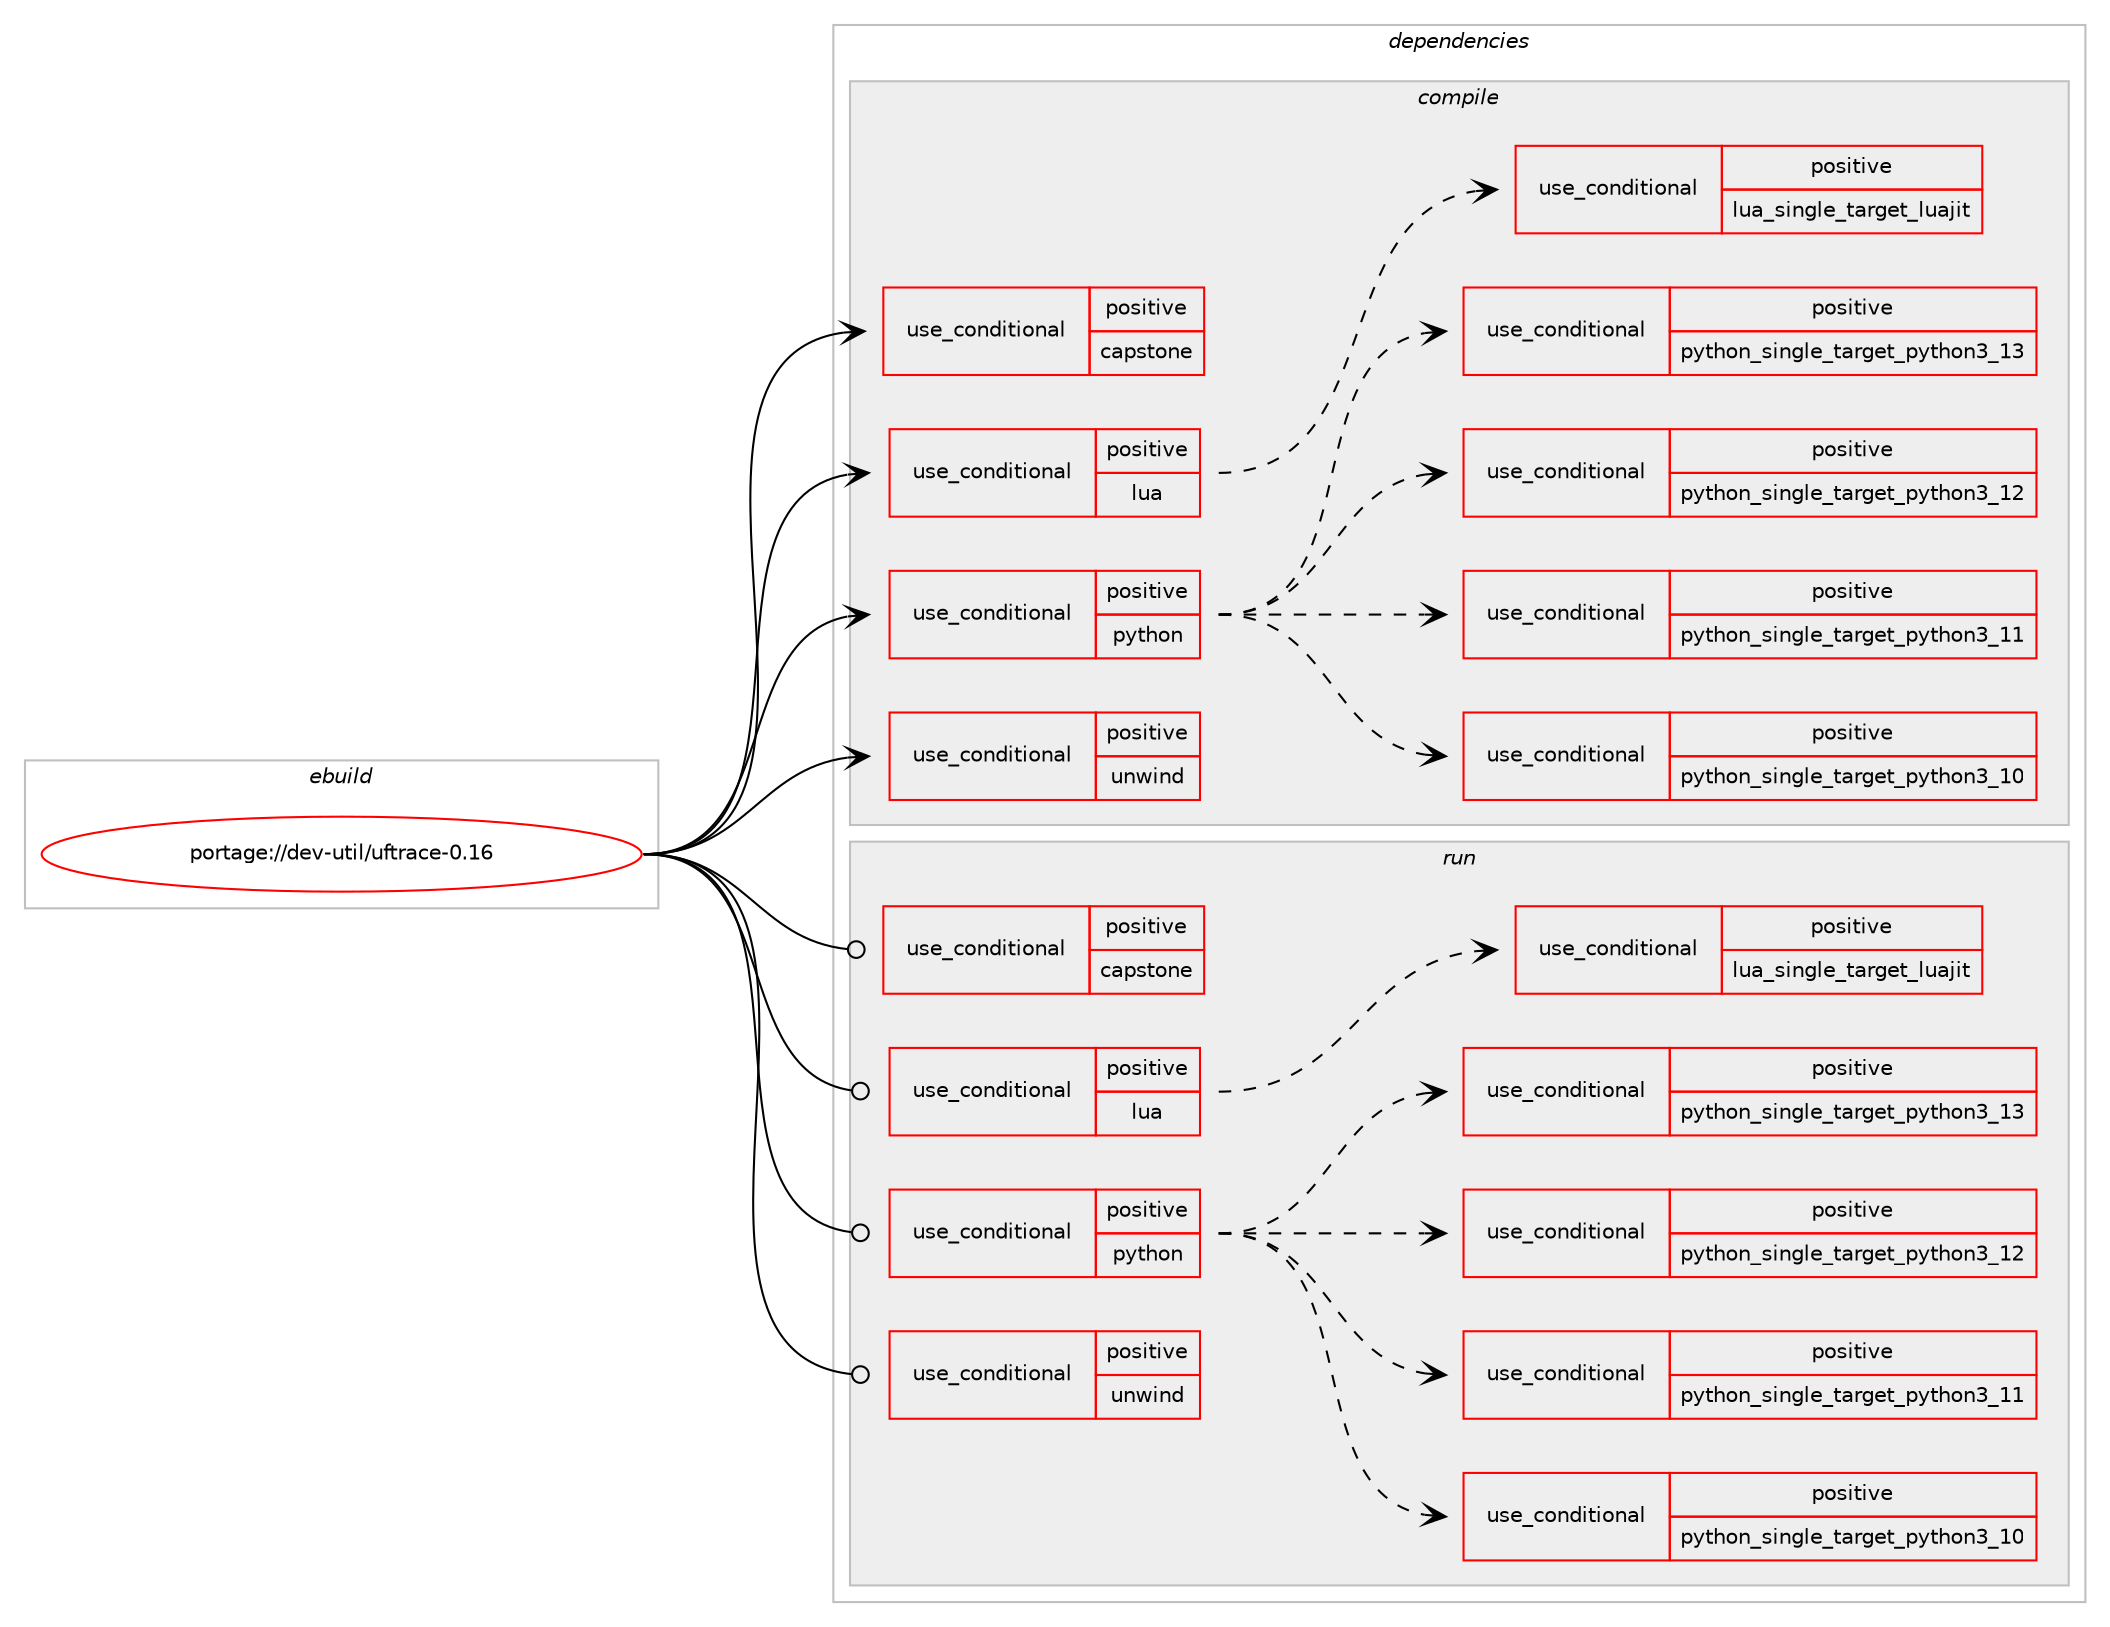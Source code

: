 digraph prolog {

# *************
# Graph options
# *************

newrank=true;
concentrate=true;
compound=true;
graph [rankdir=LR,fontname=Helvetica,fontsize=10,ranksep=1.5];#, ranksep=2.5, nodesep=0.2];
edge  [arrowhead=vee];
node  [fontname=Helvetica,fontsize=10];

# **********
# The ebuild
# **********

subgraph cluster_leftcol {
color=gray;
rank=same;
label=<<i>ebuild</i>>;
id [label="portage://dev-util/uftrace-0.16", color=red, width=4, href="../dev-util/uftrace-0.16.svg"];
}

# ****************
# The dependencies
# ****************

subgraph cluster_midcol {
color=gray;
label=<<i>dependencies</i>>;
subgraph cluster_compile {
fillcolor="#eeeeee";
style=filled;
label=<<i>compile</i>>;
subgraph cond60400 {
dependency112213 [label=<<TABLE BORDER="0" CELLBORDER="1" CELLSPACING="0" CELLPADDING="4"><TR><TD ROWSPAN="3" CELLPADDING="10">use_conditional</TD></TR><TR><TD>positive</TD></TR><TR><TD>capstone</TD></TR></TABLE>>, shape=none, color=red];
# *** BEGIN UNKNOWN DEPENDENCY TYPE (TODO) ***
# dependency112213 -> package_dependency(portage://dev-util/uftrace-0.16,install,no,dev-libs,capstone,none,[,,],[slot(0),equal],[])
# *** END UNKNOWN DEPENDENCY TYPE (TODO) ***

}
id:e -> dependency112213:w [weight=20,style="solid",arrowhead="vee"];
subgraph cond60401 {
dependency112214 [label=<<TABLE BORDER="0" CELLBORDER="1" CELLSPACING="0" CELLPADDING="4"><TR><TD ROWSPAN="3" CELLPADDING="10">use_conditional</TD></TR><TR><TD>positive</TD></TR><TR><TD>lua</TD></TR></TABLE>>, shape=none, color=red];
subgraph cond60402 {
dependency112215 [label=<<TABLE BORDER="0" CELLBORDER="1" CELLSPACING="0" CELLPADDING="4"><TR><TD ROWSPAN="3" CELLPADDING="10">use_conditional</TD></TR><TR><TD>positive</TD></TR><TR><TD>lua_single_target_luajit</TD></TR></TABLE>>, shape=none, color=red];
# *** BEGIN UNKNOWN DEPENDENCY TYPE (TODO) ***
# dependency112215 -> package_dependency(portage://dev-util/uftrace-0.16,install,no,dev-lang,luajit,none,[,,],any_same_slot,[])
# *** END UNKNOWN DEPENDENCY TYPE (TODO) ***

}
dependency112214:e -> dependency112215:w [weight=20,style="dashed",arrowhead="vee"];
}
id:e -> dependency112214:w [weight=20,style="solid",arrowhead="vee"];
subgraph cond60403 {
dependency112216 [label=<<TABLE BORDER="0" CELLBORDER="1" CELLSPACING="0" CELLPADDING="4"><TR><TD ROWSPAN="3" CELLPADDING="10">use_conditional</TD></TR><TR><TD>positive</TD></TR><TR><TD>python</TD></TR></TABLE>>, shape=none, color=red];
subgraph cond60404 {
dependency112217 [label=<<TABLE BORDER="0" CELLBORDER="1" CELLSPACING="0" CELLPADDING="4"><TR><TD ROWSPAN="3" CELLPADDING="10">use_conditional</TD></TR><TR><TD>positive</TD></TR><TR><TD>python_single_target_python3_10</TD></TR></TABLE>>, shape=none, color=red];
# *** BEGIN UNKNOWN DEPENDENCY TYPE (TODO) ***
# dependency112217 -> package_dependency(portage://dev-util/uftrace-0.16,install,no,dev-lang,python,none,[,,],[slot(3.10)],[])
# *** END UNKNOWN DEPENDENCY TYPE (TODO) ***

}
dependency112216:e -> dependency112217:w [weight=20,style="dashed",arrowhead="vee"];
subgraph cond60405 {
dependency112218 [label=<<TABLE BORDER="0" CELLBORDER="1" CELLSPACING="0" CELLPADDING="4"><TR><TD ROWSPAN="3" CELLPADDING="10">use_conditional</TD></TR><TR><TD>positive</TD></TR><TR><TD>python_single_target_python3_11</TD></TR></TABLE>>, shape=none, color=red];
# *** BEGIN UNKNOWN DEPENDENCY TYPE (TODO) ***
# dependency112218 -> package_dependency(portage://dev-util/uftrace-0.16,install,no,dev-lang,python,none,[,,],[slot(3.11)],[])
# *** END UNKNOWN DEPENDENCY TYPE (TODO) ***

}
dependency112216:e -> dependency112218:w [weight=20,style="dashed",arrowhead="vee"];
subgraph cond60406 {
dependency112219 [label=<<TABLE BORDER="0" CELLBORDER="1" CELLSPACING="0" CELLPADDING="4"><TR><TD ROWSPAN="3" CELLPADDING="10">use_conditional</TD></TR><TR><TD>positive</TD></TR><TR><TD>python_single_target_python3_12</TD></TR></TABLE>>, shape=none, color=red];
# *** BEGIN UNKNOWN DEPENDENCY TYPE (TODO) ***
# dependency112219 -> package_dependency(portage://dev-util/uftrace-0.16,install,no,dev-lang,python,none,[,,],[slot(3.12)],[])
# *** END UNKNOWN DEPENDENCY TYPE (TODO) ***

}
dependency112216:e -> dependency112219:w [weight=20,style="dashed",arrowhead="vee"];
subgraph cond60407 {
dependency112220 [label=<<TABLE BORDER="0" CELLBORDER="1" CELLSPACING="0" CELLPADDING="4"><TR><TD ROWSPAN="3" CELLPADDING="10">use_conditional</TD></TR><TR><TD>positive</TD></TR><TR><TD>python_single_target_python3_13</TD></TR></TABLE>>, shape=none, color=red];
# *** BEGIN UNKNOWN DEPENDENCY TYPE (TODO) ***
# dependency112220 -> package_dependency(portage://dev-util/uftrace-0.16,install,no,dev-lang,python,none,[,,],[slot(3.13)],[])
# *** END UNKNOWN DEPENDENCY TYPE (TODO) ***

}
dependency112216:e -> dependency112220:w [weight=20,style="dashed",arrowhead="vee"];
}
id:e -> dependency112216:w [weight=20,style="solid",arrowhead="vee"];
subgraph cond60408 {
dependency112221 [label=<<TABLE BORDER="0" CELLBORDER="1" CELLSPACING="0" CELLPADDING="4"><TR><TD ROWSPAN="3" CELLPADDING="10">use_conditional</TD></TR><TR><TD>positive</TD></TR><TR><TD>unwind</TD></TR></TABLE>>, shape=none, color=red];
# *** BEGIN UNKNOWN DEPENDENCY TYPE (TODO) ***
# dependency112221 -> package_dependency(portage://dev-util/uftrace-0.16,install,no,sys-libs,libunwind,none,[,,],any_same_slot,[])
# *** END UNKNOWN DEPENDENCY TYPE (TODO) ***

}
id:e -> dependency112221:w [weight=20,style="solid",arrowhead="vee"];
# *** BEGIN UNKNOWN DEPENDENCY TYPE (TODO) ***
# id -> package_dependency(portage://dev-util/uftrace-0.16,install,no,sys-libs,ncurses,none,[,,],any_same_slot,[])
# *** END UNKNOWN DEPENDENCY TYPE (TODO) ***

# *** BEGIN UNKNOWN DEPENDENCY TYPE (TODO) ***
# id -> package_dependency(portage://dev-util/uftrace-0.16,install,no,virtual,libelf,none,[,,],any_same_slot,[])
# *** END UNKNOWN DEPENDENCY TYPE (TODO) ***

}
subgraph cluster_compileandrun {
fillcolor="#eeeeee";
style=filled;
label=<<i>compile and run</i>>;
}
subgraph cluster_run {
fillcolor="#eeeeee";
style=filled;
label=<<i>run</i>>;
subgraph cond60409 {
dependency112222 [label=<<TABLE BORDER="0" CELLBORDER="1" CELLSPACING="0" CELLPADDING="4"><TR><TD ROWSPAN="3" CELLPADDING="10">use_conditional</TD></TR><TR><TD>positive</TD></TR><TR><TD>capstone</TD></TR></TABLE>>, shape=none, color=red];
# *** BEGIN UNKNOWN DEPENDENCY TYPE (TODO) ***
# dependency112222 -> package_dependency(portage://dev-util/uftrace-0.16,run,no,dev-libs,capstone,none,[,,],[slot(0),equal],[])
# *** END UNKNOWN DEPENDENCY TYPE (TODO) ***

}
id:e -> dependency112222:w [weight=20,style="solid",arrowhead="odot"];
subgraph cond60410 {
dependency112223 [label=<<TABLE BORDER="0" CELLBORDER="1" CELLSPACING="0" CELLPADDING="4"><TR><TD ROWSPAN="3" CELLPADDING="10">use_conditional</TD></TR><TR><TD>positive</TD></TR><TR><TD>lua</TD></TR></TABLE>>, shape=none, color=red];
subgraph cond60411 {
dependency112224 [label=<<TABLE BORDER="0" CELLBORDER="1" CELLSPACING="0" CELLPADDING="4"><TR><TD ROWSPAN="3" CELLPADDING="10">use_conditional</TD></TR><TR><TD>positive</TD></TR><TR><TD>lua_single_target_luajit</TD></TR></TABLE>>, shape=none, color=red];
# *** BEGIN UNKNOWN DEPENDENCY TYPE (TODO) ***
# dependency112224 -> package_dependency(portage://dev-util/uftrace-0.16,run,no,dev-lang,luajit,none,[,,],any_same_slot,[])
# *** END UNKNOWN DEPENDENCY TYPE (TODO) ***

}
dependency112223:e -> dependency112224:w [weight=20,style="dashed",arrowhead="vee"];
}
id:e -> dependency112223:w [weight=20,style="solid",arrowhead="odot"];
subgraph cond60412 {
dependency112225 [label=<<TABLE BORDER="0" CELLBORDER="1" CELLSPACING="0" CELLPADDING="4"><TR><TD ROWSPAN="3" CELLPADDING="10">use_conditional</TD></TR><TR><TD>positive</TD></TR><TR><TD>python</TD></TR></TABLE>>, shape=none, color=red];
subgraph cond60413 {
dependency112226 [label=<<TABLE BORDER="0" CELLBORDER="1" CELLSPACING="0" CELLPADDING="4"><TR><TD ROWSPAN="3" CELLPADDING="10">use_conditional</TD></TR><TR><TD>positive</TD></TR><TR><TD>python_single_target_python3_10</TD></TR></TABLE>>, shape=none, color=red];
# *** BEGIN UNKNOWN DEPENDENCY TYPE (TODO) ***
# dependency112226 -> package_dependency(portage://dev-util/uftrace-0.16,run,no,dev-lang,python,none,[,,],[slot(3.10)],[])
# *** END UNKNOWN DEPENDENCY TYPE (TODO) ***

}
dependency112225:e -> dependency112226:w [weight=20,style="dashed",arrowhead="vee"];
subgraph cond60414 {
dependency112227 [label=<<TABLE BORDER="0" CELLBORDER="1" CELLSPACING="0" CELLPADDING="4"><TR><TD ROWSPAN="3" CELLPADDING="10">use_conditional</TD></TR><TR><TD>positive</TD></TR><TR><TD>python_single_target_python3_11</TD></TR></TABLE>>, shape=none, color=red];
# *** BEGIN UNKNOWN DEPENDENCY TYPE (TODO) ***
# dependency112227 -> package_dependency(portage://dev-util/uftrace-0.16,run,no,dev-lang,python,none,[,,],[slot(3.11)],[])
# *** END UNKNOWN DEPENDENCY TYPE (TODO) ***

}
dependency112225:e -> dependency112227:w [weight=20,style="dashed",arrowhead="vee"];
subgraph cond60415 {
dependency112228 [label=<<TABLE BORDER="0" CELLBORDER="1" CELLSPACING="0" CELLPADDING="4"><TR><TD ROWSPAN="3" CELLPADDING="10">use_conditional</TD></TR><TR><TD>positive</TD></TR><TR><TD>python_single_target_python3_12</TD></TR></TABLE>>, shape=none, color=red];
# *** BEGIN UNKNOWN DEPENDENCY TYPE (TODO) ***
# dependency112228 -> package_dependency(portage://dev-util/uftrace-0.16,run,no,dev-lang,python,none,[,,],[slot(3.12)],[])
# *** END UNKNOWN DEPENDENCY TYPE (TODO) ***

}
dependency112225:e -> dependency112228:w [weight=20,style="dashed",arrowhead="vee"];
subgraph cond60416 {
dependency112229 [label=<<TABLE BORDER="0" CELLBORDER="1" CELLSPACING="0" CELLPADDING="4"><TR><TD ROWSPAN="3" CELLPADDING="10">use_conditional</TD></TR><TR><TD>positive</TD></TR><TR><TD>python_single_target_python3_13</TD></TR></TABLE>>, shape=none, color=red];
# *** BEGIN UNKNOWN DEPENDENCY TYPE (TODO) ***
# dependency112229 -> package_dependency(portage://dev-util/uftrace-0.16,run,no,dev-lang,python,none,[,,],[slot(3.13)],[])
# *** END UNKNOWN DEPENDENCY TYPE (TODO) ***

}
dependency112225:e -> dependency112229:w [weight=20,style="dashed",arrowhead="vee"];
}
id:e -> dependency112225:w [weight=20,style="solid",arrowhead="odot"];
subgraph cond60417 {
dependency112230 [label=<<TABLE BORDER="0" CELLBORDER="1" CELLSPACING="0" CELLPADDING="4"><TR><TD ROWSPAN="3" CELLPADDING="10">use_conditional</TD></TR><TR><TD>positive</TD></TR><TR><TD>unwind</TD></TR></TABLE>>, shape=none, color=red];
# *** BEGIN UNKNOWN DEPENDENCY TYPE (TODO) ***
# dependency112230 -> package_dependency(portage://dev-util/uftrace-0.16,run,no,sys-libs,libunwind,none,[,,],any_same_slot,[])
# *** END UNKNOWN DEPENDENCY TYPE (TODO) ***

}
id:e -> dependency112230:w [weight=20,style="solid",arrowhead="odot"];
# *** BEGIN UNKNOWN DEPENDENCY TYPE (TODO) ***
# id -> package_dependency(portage://dev-util/uftrace-0.16,run,no,sys-libs,ncurses,none,[,,],any_same_slot,[])
# *** END UNKNOWN DEPENDENCY TYPE (TODO) ***

# *** BEGIN UNKNOWN DEPENDENCY TYPE (TODO) ***
# id -> package_dependency(portage://dev-util/uftrace-0.16,run,no,virtual,libelf,none,[,,],any_same_slot,[])
# *** END UNKNOWN DEPENDENCY TYPE (TODO) ***

}
}

# **************
# The candidates
# **************

subgraph cluster_choices {
rank=same;
color=gray;
label=<<i>candidates</i>>;

}

}
